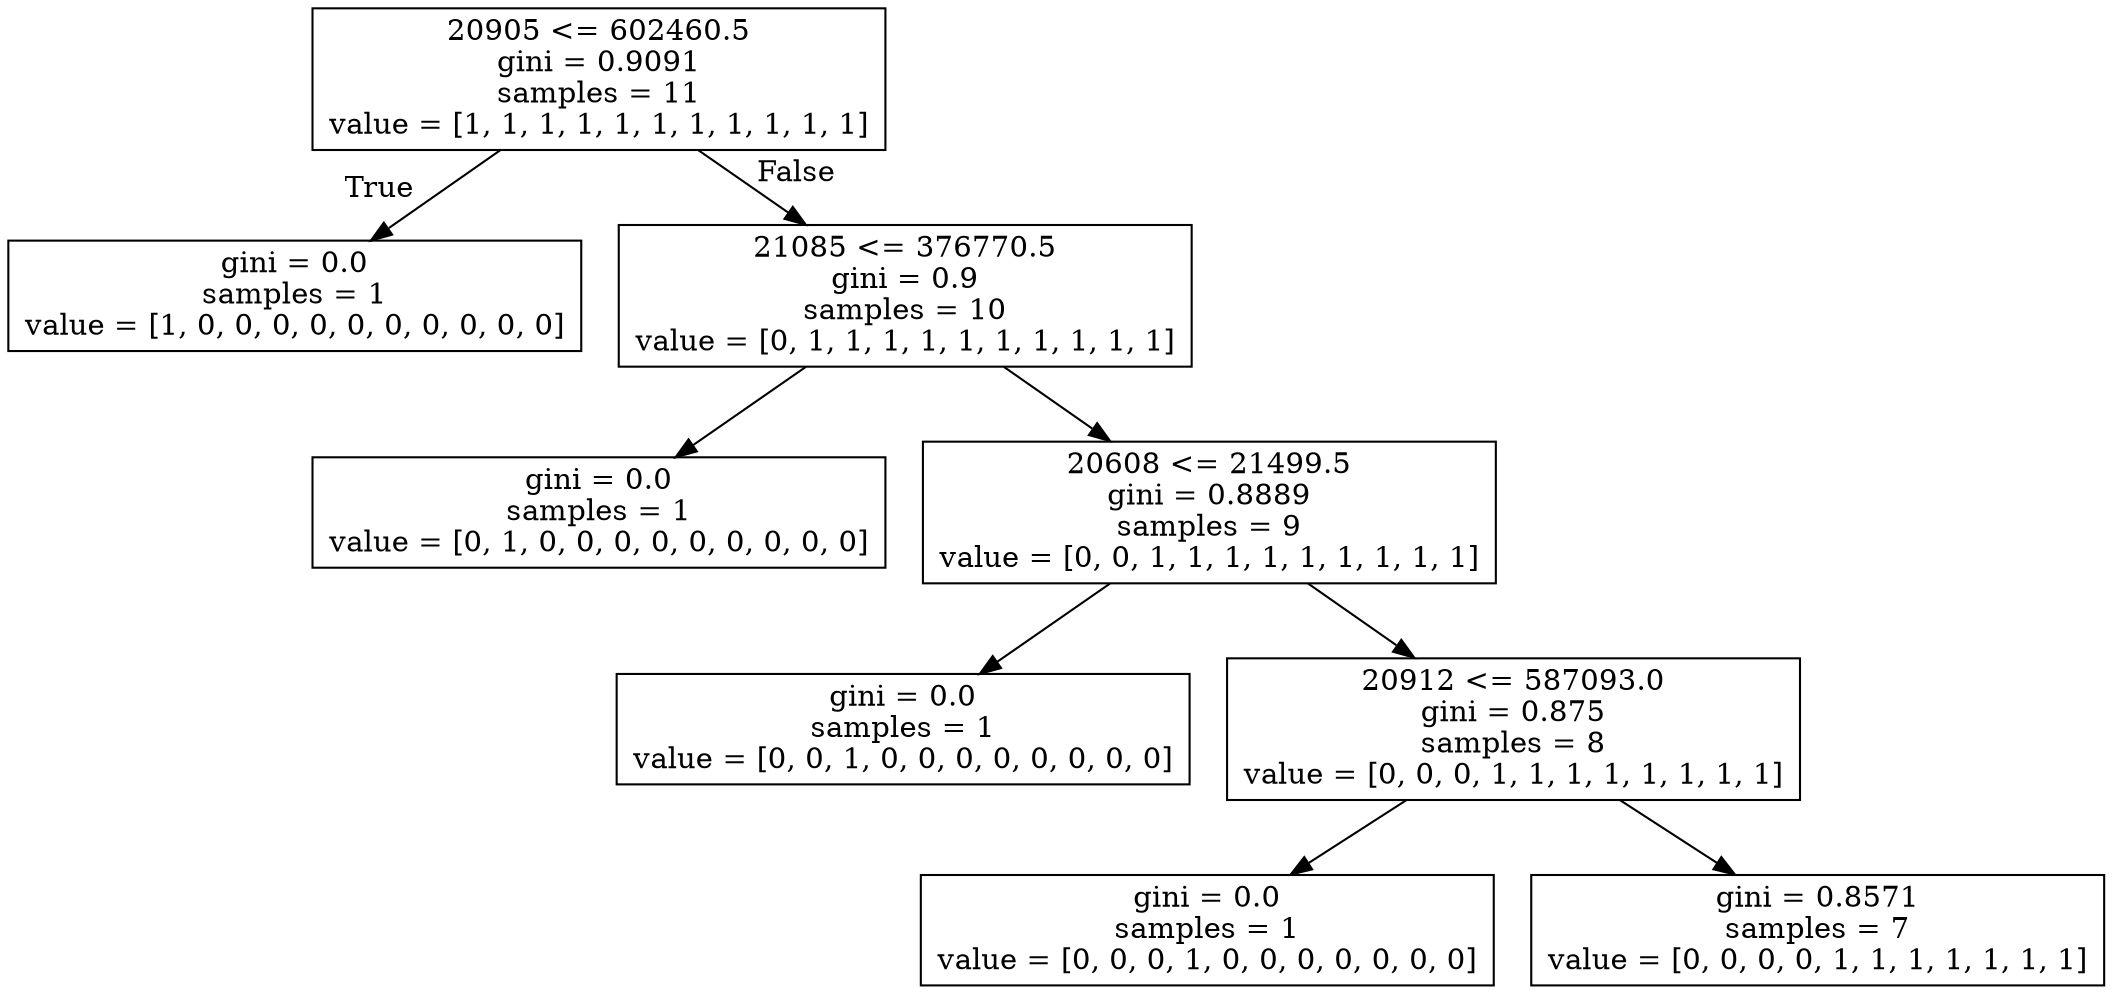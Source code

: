 digraph Tree {
node [shape=box] ;
0 [label="20905 <= 602460.5\ngini = 0.9091\nsamples = 11\nvalue = [1, 1, 1, 1, 1, 1, 1, 1, 1, 1, 1]"] ;
1 [label="gini = 0.0\nsamples = 1\nvalue = [1, 0, 0, 0, 0, 0, 0, 0, 0, 0, 0]"] ;
0 -> 1 [labeldistance=2.5, labelangle=45, headlabel="True"] ;
2 [label="21085 <= 376770.5\ngini = 0.9\nsamples = 10\nvalue = [0, 1, 1, 1, 1, 1, 1, 1, 1, 1, 1]"] ;
0 -> 2 [labeldistance=2.5, labelangle=-45, headlabel="False"] ;
3 [label="gini = 0.0\nsamples = 1\nvalue = [0, 1, 0, 0, 0, 0, 0, 0, 0, 0, 0]"] ;
2 -> 3 ;
4 [label="20608 <= 21499.5\ngini = 0.8889\nsamples = 9\nvalue = [0, 0, 1, 1, 1, 1, 1, 1, 1, 1, 1]"] ;
2 -> 4 ;
5 [label="gini = 0.0\nsamples = 1\nvalue = [0, 0, 1, 0, 0, 0, 0, 0, 0, 0, 0]"] ;
4 -> 5 ;
6 [label="20912 <= 587093.0\ngini = 0.875\nsamples = 8\nvalue = [0, 0, 0, 1, 1, 1, 1, 1, 1, 1, 1]"] ;
4 -> 6 ;
7 [label="gini = 0.0\nsamples = 1\nvalue = [0, 0, 0, 1, 0, 0, 0, 0, 0, 0, 0]"] ;
6 -> 7 ;
8 [label="gini = 0.8571\nsamples = 7\nvalue = [0, 0, 0, 0, 1, 1, 1, 1, 1, 1, 1]"] ;
6 -> 8 ;
}